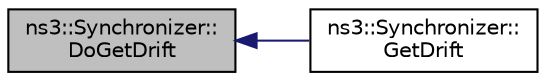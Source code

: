 digraph "ns3::Synchronizer::DoGetDrift"
{
  edge [fontname="Helvetica",fontsize="10",labelfontname="Helvetica",labelfontsize="10"];
  node [fontname="Helvetica",fontsize="10",shape=record];
  rankdir="LR";
  Node1 [label="ns3::Synchronizer::\lDoGetDrift",height=0.2,width=0.4,color="black", fillcolor="grey75", style="filled", fontcolor="black"];
  Node1 -> Node2 [dir="back",color="midnightblue",fontsize="10",style="solid"];
  Node2 [label="ns3::Synchronizer::\lGetDrift",height=0.2,width=0.4,color="black", fillcolor="white", style="filled",URL="$df/d6a/classns3_1_1Synchronizer.html#abcd1705e4558427df5db87fcee62a015",tooltip="Retrieve the difference between the real time clock used to synchronize the simulation and the simula..."];
}

